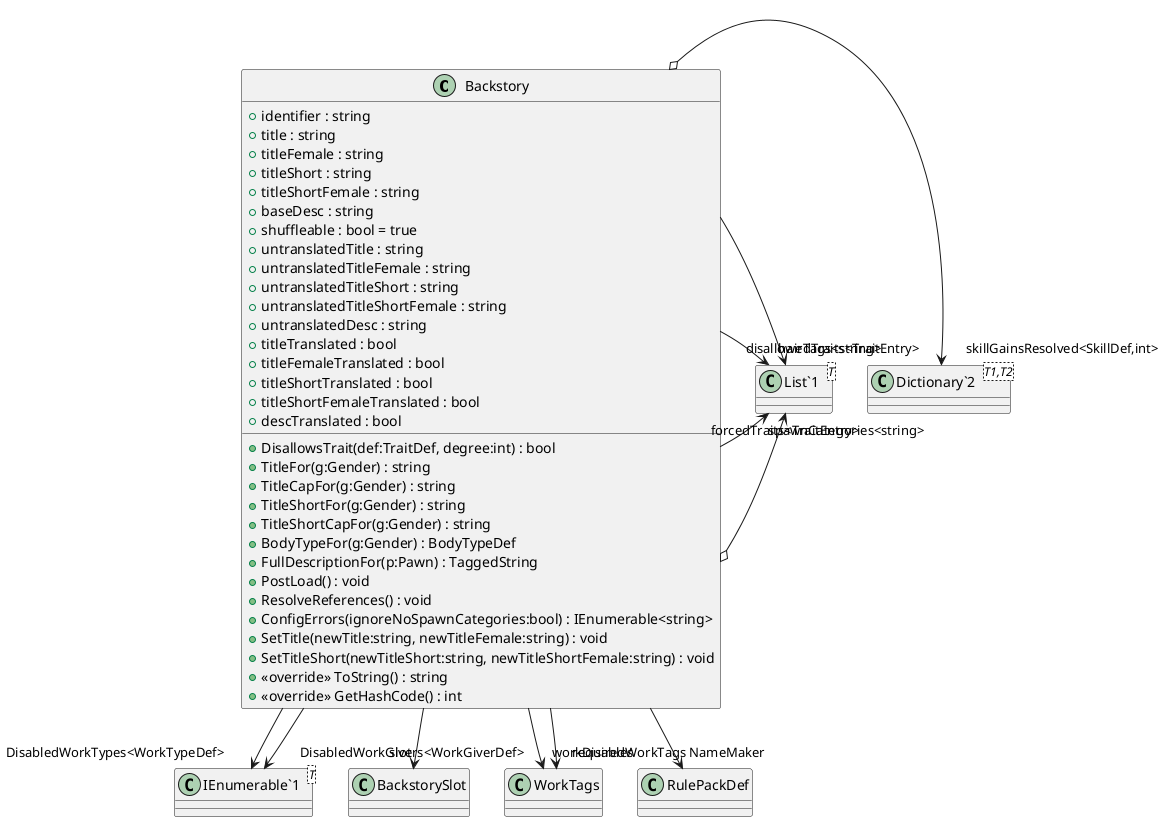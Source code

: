 @startuml
class Backstory {
    + identifier : string
    + title : string
    + titleFemale : string
    + titleShort : string
    + titleShortFemale : string
    + baseDesc : string
    + shuffleable : bool = true
    + untranslatedTitle : string
    + untranslatedTitleFemale : string
    + untranslatedTitleShort : string
    + untranslatedTitleShortFemale : string
    + untranslatedDesc : string
    + titleTranslated : bool
    + titleFemaleTranslated : bool
    + titleShortTranslated : bool
    + titleShortFemaleTranslated : bool
    + descTranslated : bool
    + DisallowsTrait(def:TraitDef, degree:int) : bool
    + TitleFor(g:Gender) : string
    + TitleCapFor(g:Gender) : string
    + TitleShortFor(g:Gender) : string
    + TitleShortCapFor(g:Gender) : string
    + BodyTypeFor(g:Gender) : BodyTypeDef
    + FullDescriptionFor(p:Pawn) : TaggedString
    + PostLoad() : void
    + ResolveReferences() : void
    + ConfigErrors(ignoreNoSpawnCategories:bool) : IEnumerable<string>
    + SetTitle(newTitle:string, newTitleFemale:string) : void
    + SetTitleShort(newTitleShort:string, newTitleShortFemale:string) : void
    + <<override>> ToString() : string
    + <<override>> GetHashCode() : int
}
class "Dictionary`2"<T1,T2> {
}
class "List`1"<T> {
}
class "IEnumerable`1"<T> {
}
Backstory --> "slot" BackstorySlot
Backstory o-> "skillGainsResolved<SkillDef,int>" "Dictionary`2"
Backstory --> "workDisables" WorkTags
Backstory --> "requiredWorkTags" WorkTags
Backstory o-> "spawnCategories<string>" "List`1"
Backstory --> "forcedTraits<TraitEntry>" "List`1"
Backstory --> "disallowedTraits<TraitEntry>" "List`1"
Backstory --> "hairTags<string>" "List`1"
Backstory --> "NameMaker" RulePackDef
Backstory --> "DisabledWorkTypes<WorkTypeDef>" "IEnumerable`1"
Backstory --> "DisabledWorkGivers<WorkGiverDef>" "IEnumerable`1"
@enduml
